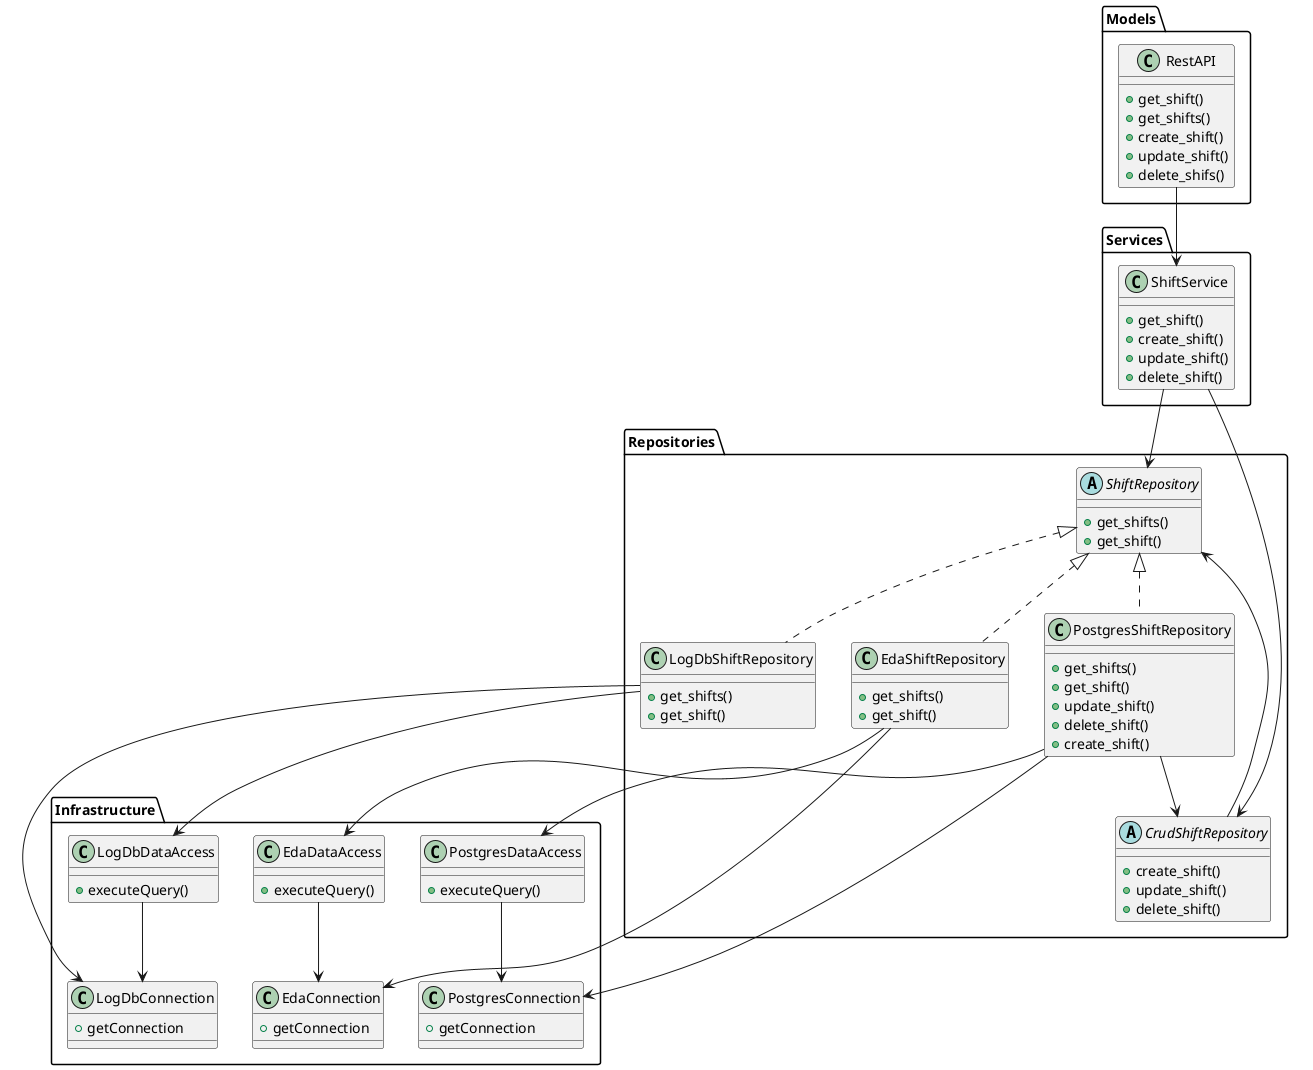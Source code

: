 @startuml SLT_class_diagram

' Abstract layer
package "Repositories"{
    abstract ShiftRepository{
        + get_shifts()
        + get_shift()
    }
}


' Repository layer
package "Repositories" {
    abstract CrudShiftRepository {
        + create_shift()
        + update_shift()
        + delete_shift()
    }
    
    class LogDbShiftRepository {
        + get_shifts()
        + get_shift()
    }
    
    class EdaShiftRepository {
        + get_shifts()
        + get_shift()
    }

    class PostgresShiftRepository{
        + get_shifts()
        + get_shift()
        + update_shift()
        + delete_shift()
        + create_shift()
    }
}

' Rest API
package "Models" {
    class RestAPI{
    + get_shift()
    + get_shifts()
    + create_shift()
    + update_shift()
    + delete_shifs()
    }
}

' Services layer
package "Services" {
    class ShiftService {
        + get_shift()
        + create_shift()
        + update_shift()
        + delete_shift()
    }
}

' Infrastructure
package "Infrastructure" {
    class PostgresDataAccess {
        + executeQuery()
    }
    class PostgresConnection {
        + getConnection
    }
    class LogDbConnection {
        + getConnection
    }
    class LogDbDataAccess {
        + executeQuery()
    }
    
    class EdaConnection {
        + getConnection
    }
    class EdaDataAccess {
        + executeQuery()
    }
}

' Relationships
RestAPI --> ShiftService
ShiftService --> ShiftRepository
ShiftService --> CrudShiftRepository
CrudShiftRepository --> ShiftRepository
PostgresShiftRepository --> CrudShiftRepository


EdaShiftRepository --> EdaDataAccess
LogDbShiftRepository --> LogDbDataAccess
PostgresShiftRepository --> PostgresDataAccess

ShiftRepository <|.. PostgresShiftRepository
ShiftRepository <|.. LogDbShiftRepository
ShiftRepository <|.. EdaShiftRepository

PostgresShiftRepository --> PostgresConnection
LogDbShiftRepository --> LogDbConnection
EdaShiftRepository --> EdaConnection

PostgresDataAccess --> PostgresConnection
LogDbDataAccess --> LogDbConnection
EdaDataAccess --> EdaConnection

@enduml